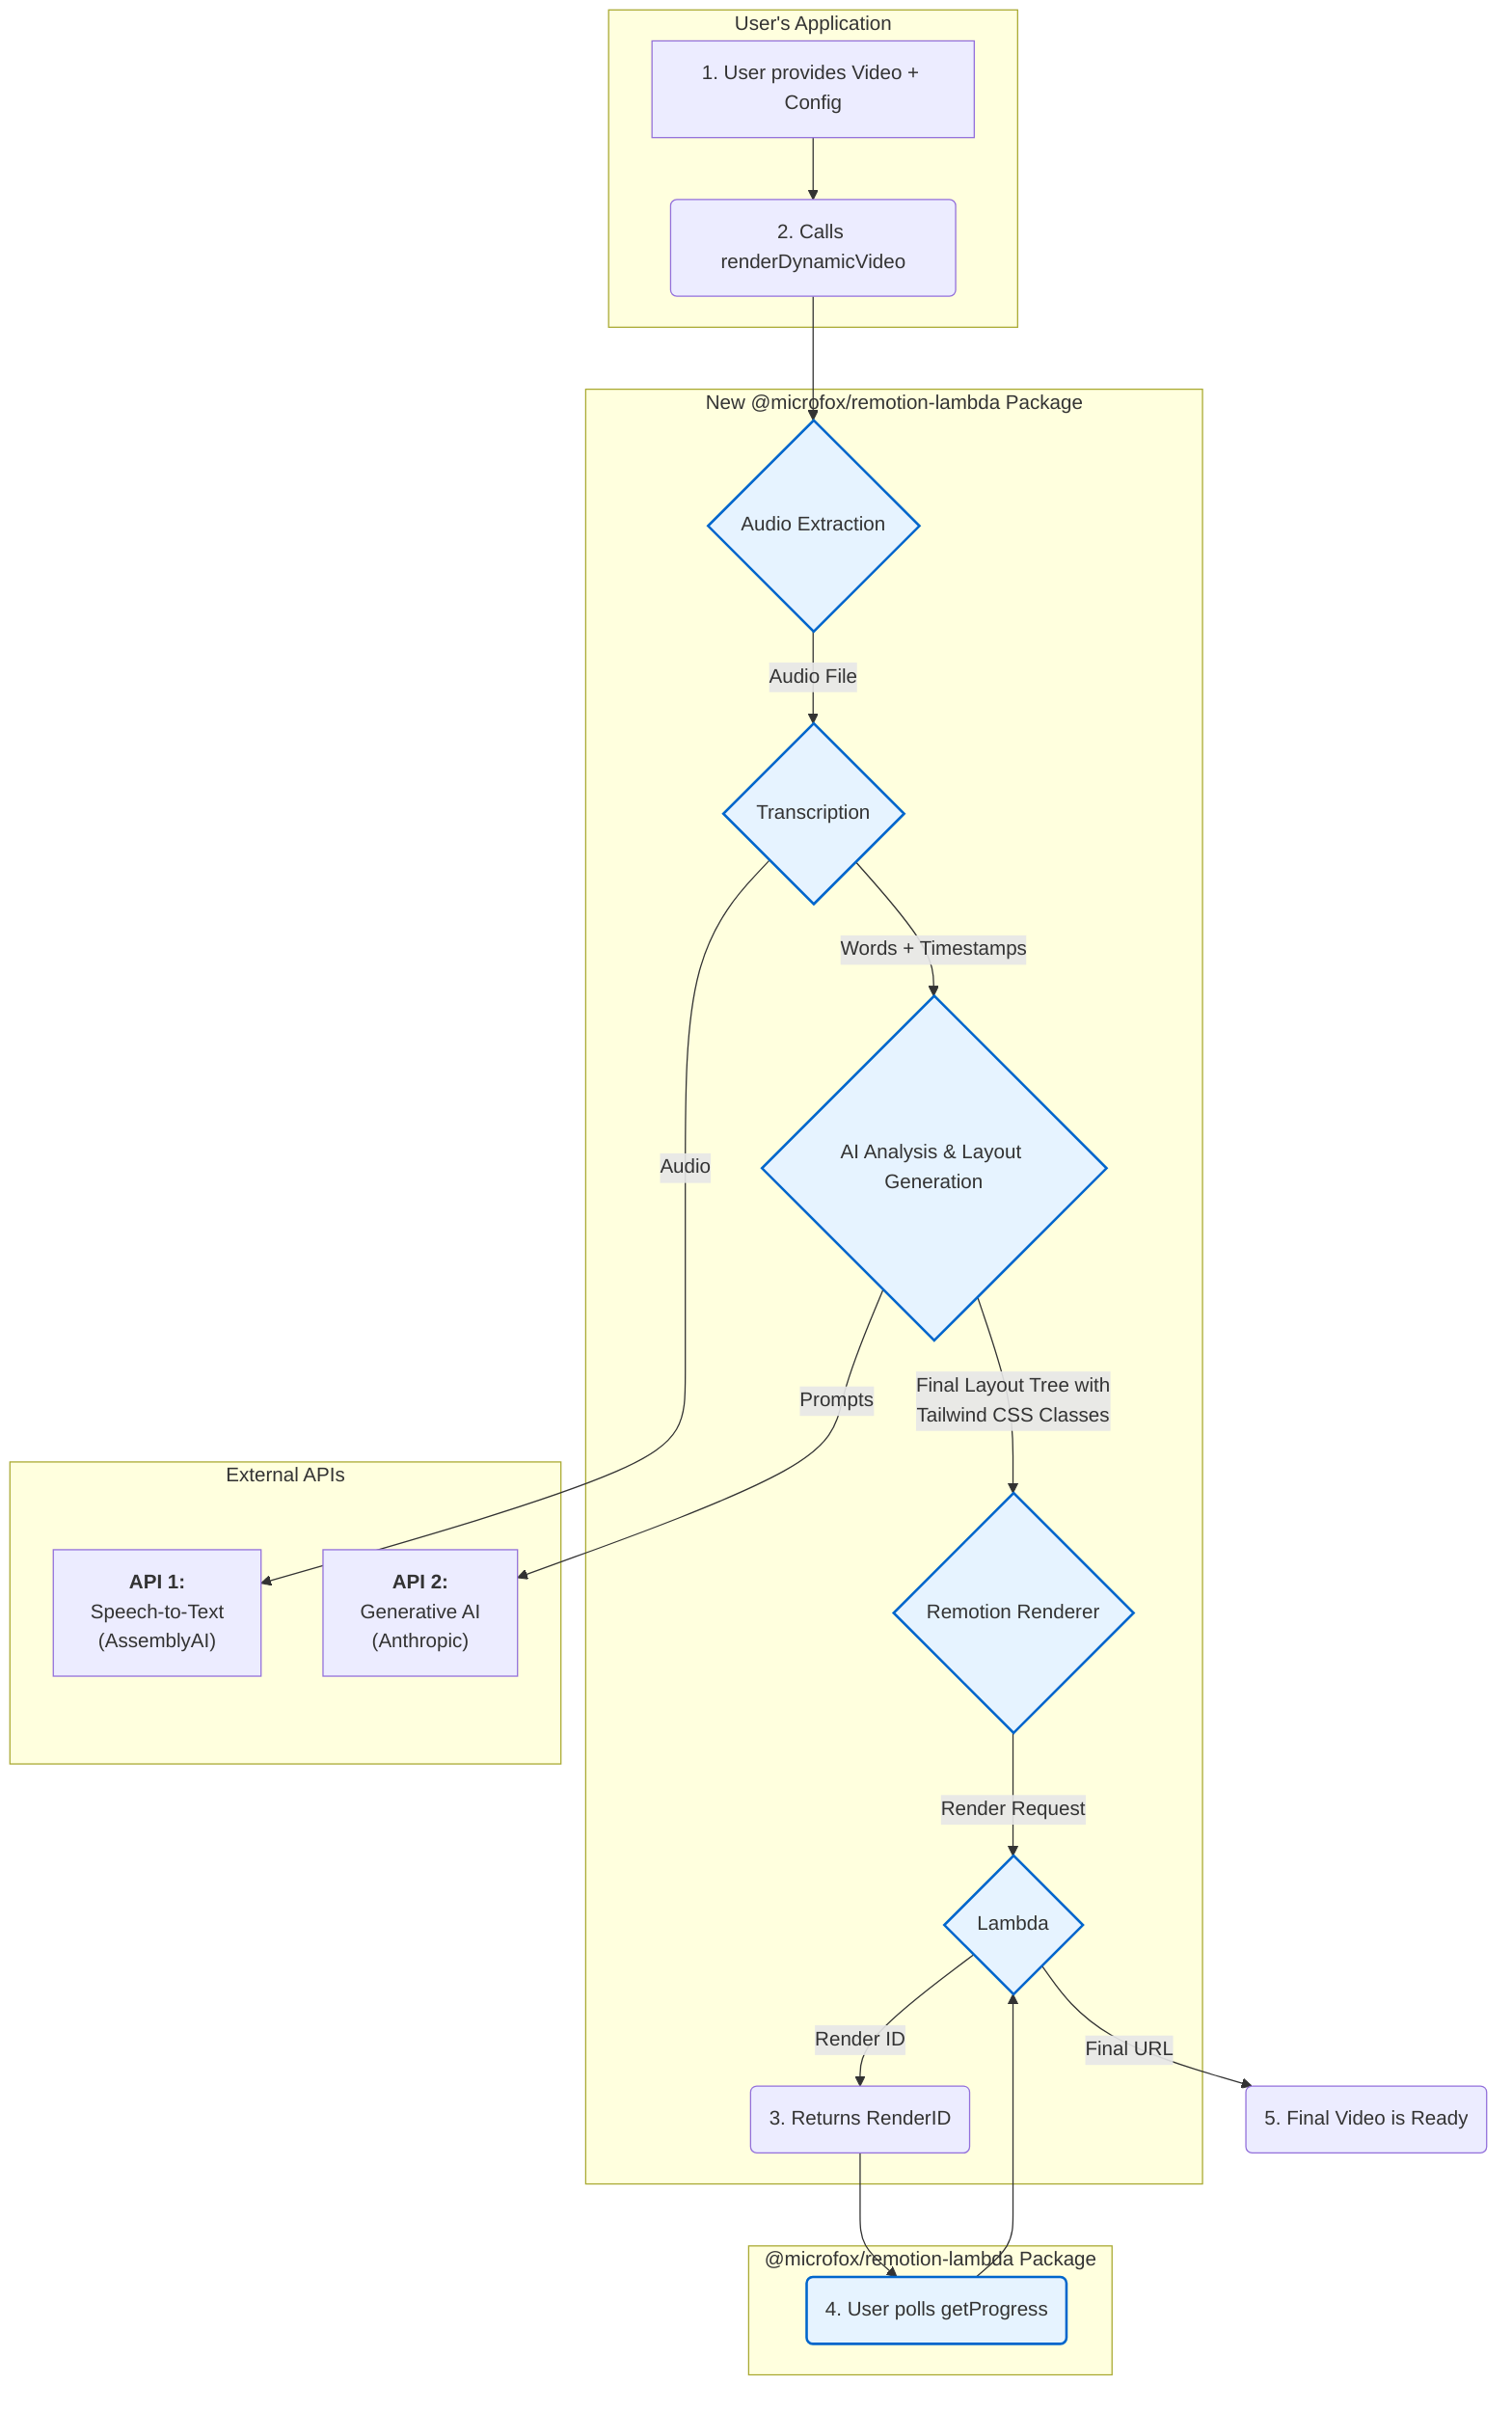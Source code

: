 graph TD
    subgraph "User's Application"
        A[1. User provides Video + Config] --> B(2. Calls renderDynamicVideo)
    end

    subgraph "New @microfox/remotion-lambda Package"
        B --> C{Audio Extraction};
        C -- "Audio File" --> D{Transcription};
        D -- "Words + Timestamps" --> E{AI Analysis & Layout Generation};
        E -- "Final Layout Tree with<br/>Tailwind CSS Classes" --> F{Remotion Renderer};
        F -- "Render Request" --> G{Lambda};
        G -- "Render ID" --> H(3. Returns RenderID);
    end

    subgraph "External APIs"
        D -- "Audio" --> I["<b>API 1:</b><br/>Speech-to-Text<br/>(AssemblyAI)"];
        E -- "Prompts" --> J["<b>API 2:</b><br/>Generative AI<br/>(Anthropic)"];
    end

    H --> K(4. User polls getProgress);
    subgraph "@microfox/remotion-lambda Package"
        K --> G
    end
    G -- "Final URL" --> L(5. Final Video is Ready);

    classDef package fill:#e6f3ff,stroke:#0066cc,stroke-width:2px;
    class C,D,E,F,G,K package;